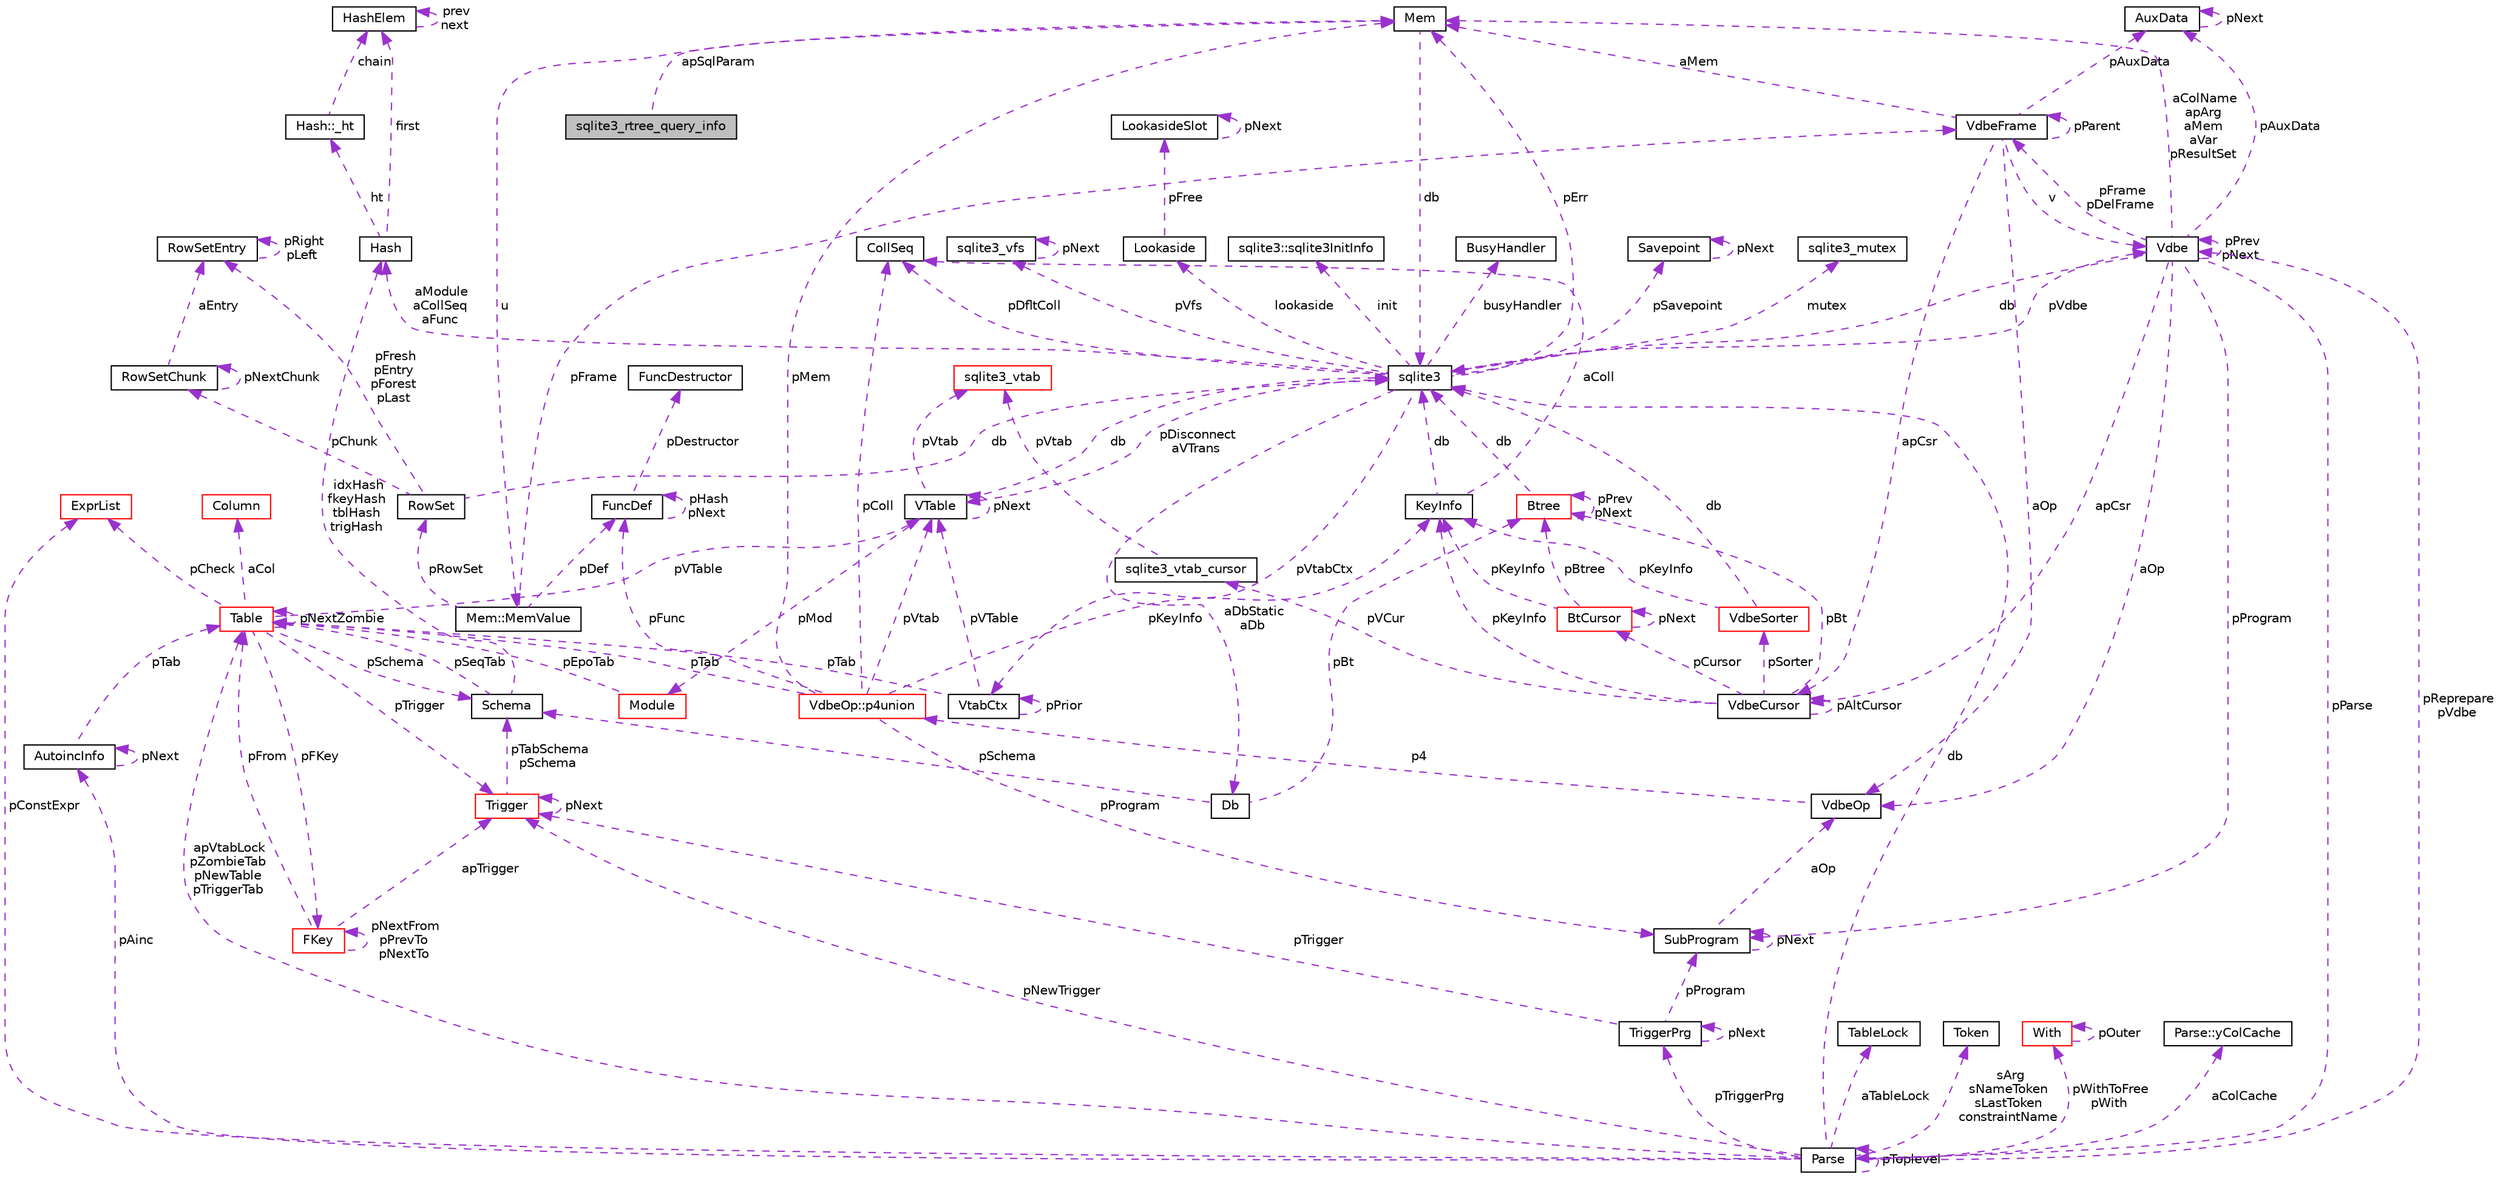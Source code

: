 digraph "sqlite3_rtree_query_info"
{
  edge [fontname="Helvetica",fontsize="10",labelfontname="Helvetica",labelfontsize="10"];
  node [fontname="Helvetica",fontsize="10",shape=record];
  Node1 [label="sqlite3_rtree_query_info",height=0.2,width=0.4,color="black", fillcolor="grey75", style="filled", fontcolor="black"];
  Node2 -> Node1 [dir="back",color="darkorchid3",fontsize="10",style="dashed",label=" apSqlParam" ,fontname="Helvetica"];
  Node2 [label="Mem",height=0.2,width=0.4,color="black", fillcolor="white", style="filled",URL="$structMem.html"];
  Node3 -> Node2 [dir="back",color="darkorchid3",fontsize="10",style="dashed",label=" u" ,fontname="Helvetica"];
  Node3 [label="Mem::MemValue",height=0.2,width=0.4,color="black", fillcolor="white", style="filled",URL="$unionMem_1_1MemValue.html"];
  Node4 -> Node3 [dir="back",color="darkorchid3",fontsize="10",style="dashed",label=" pFrame" ,fontname="Helvetica"];
  Node4 [label="VdbeFrame",height=0.2,width=0.4,color="black", fillcolor="white", style="filled",URL="$structVdbeFrame.html"];
  Node2 -> Node4 [dir="back",color="darkorchid3",fontsize="10",style="dashed",label=" aMem" ,fontname="Helvetica"];
  Node5 -> Node4 [dir="back",color="darkorchid3",fontsize="10",style="dashed",label=" v" ,fontname="Helvetica"];
  Node5 [label="Vdbe",height=0.2,width=0.4,color="black", fillcolor="white", style="filled",URL="$structVdbe.html"];
  Node2 -> Node5 [dir="back",color="darkorchid3",fontsize="10",style="dashed",label=" aColName\napArg\naMem\naVar\npResultSet" ,fontname="Helvetica"];
  Node5 -> Node5 [dir="back",color="darkorchid3",fontsize="10",style="dashed",label=" pPrev\npNext" ,fontname="Helvetica"];
  Node6 -> Node5 [dir="back",color="darkorchid3",fontsize="10",style="dashed",label=" db" ,fontname="Helvetica"];
  Node6 [label="sqlite3",height=0.2,width=0.4,color="black", fillcolor="white", style="filled",URL="$structsqlite3.html"];
  Node2 -> Node6 [dir="back",color="darkorchid3",fontsize="10",style="dashed",label=" pErr" ,fontname="Helvetica"];
  Node5 -> Node6 [dir="back",color="darkorchid3",fontsize="10",style="dashed",label=" pVdbe" ,fontname="Helvetica"];
  Node7 -> Node6 [dir="back",color="darkorchid3",fontsize="10",style="dashed",label=" pSavepoint" ,fontname="Helvetica"];
  Node7 [label="Savepoint",height=0.2,width=0.4,color="black", fillcolor="white", style="filled",URL="$structSavepoint.html"];
  Node7 -> Node7 [dir="back",color="darkorchid3",fontsize="10",style="dashed",label=" pNext" ,fontname="Helvetica"];
  Node8 -> Node6 [dir="back",color="darkorchid3",fontsize="10",style="dashed",label=" lookaside" ,fontname="Helvetica"];
  Node8 [label="Lookaside",height=0.2,width=0.4,color="black", fillcolor="white", style="filled",URL="$structLookaside.html"];
  Node9 -> Node8 [dir="back",color="darkorchid3",fontsize="10",style="dashed",label=" pFree" ,fontname="Helvetica"];
  Node9 [label="LookasideSlot",height=0.2,width=0.4,color="black", fillcolor="white", style="filled",URL="$structLookasideSlot.html"];
  Node9 -> Node9 [dir="back",color="darkorchid3",fontsize="10",style="dashed",label=" pNext" ,fontname="Helvetica"];
  Node10 -> Node6 [dir="back",color="darkorchid3",fontsize="10",style="dashed",label=" mutex" ,fontname="Helvetica"];
  Node10 [label="sqlite3_mutex",height=0.2,width=0.4,color="black", fillcolor="white", style="filled",URL="$structsqlite3__mutex.html"];
  Node11 -> Node6 [dir="back",color="darkorchid3",fontsize="10",style="dashed",label=" pVfs" ,fontname="Helvetica"];
  Node11 [label="sqlite3_vfs",height=0.2,width=0.4,color="black", fillcolor="white", style="filled",URL="$structsqlite3__vfs.html"];
  Node11 -> Node11 [dir="back",color="darkorchid3",fontsize="10",style="dashed",label=" pNext" ,fontname="Helvetica"];
  Node12 -> Node6 [dir="back",color="darkorchid3",fontsize="10",style="dashed",label=" init" ,fontname="Helvetica"];
  Node12 [label="sqlite3::sqlite3InitInfo",height=0.2,width=0.4,color="black", fillcolor="white", style="filled",URL="$structsqlite3_1_1sqlite3InitInfo.html"];
  Node13 -> Node6 [dir="back",color="darkorchid3",fontsize="10",style="dashed",label=" busyHandler" ,fontname="Helvetica"];
  Node13 [label="BusyHandler",height=0.2,width=0.4,color="black", fillcolor="white", style="filled",URL="$structBusyHandler.html"];
  Node14 -> Node6 [dir="back",color="darkorchid3",fontsize="10",style="dashed",label=" pVtabCtx" ,fontname="Helvetica"];
  Node14 [label="VtabCtx",height=0.2,width=0.4,color="black", fillcolor="white", style="filled",URL="$structVtabCtx.html"];
  Node14 -> Node14 [dir="back",color="darkorchid3",fontsize="10",style="dashed",label=" pPrior" ,fontname="Helvetica"];
  Node15 -> Node14 [dir="back",color="darkorchid3",fontsize="10",style="dashed",label=" pVTable" ,fontname="Helvetica"];
  Node15 [label="VTable",height=0.2,width=0.4,color="black", fillcolor="white", style="filled",URL="$structVTable.html"];
  Node6 -> Node15 [dir="back",color="darkorchid3",fontsize="10",style="dashed",label=" db" ,fontname="Helvetica"];
  Node15 -> Node15 [dir="back",color="darkorchid3",fontsize="10",style="dashed",label=" pNext" ,fontname="Helvetica"];
  Node16 -> Node15 [dir="back",color="darkorchid3",fontsize="10",style="dashed",label=" pMod" ,fontname="Helvetica"];
  Node16 [label="Module",height=0.2,width=0.4,color="red", fillcolor="white", style="filled",URL="$structModule.html"];
  Node17 -> Node16 [dir="back",color="darkorchid3",fontsize="10",style="dashed",label=" pEpoTab" ,fontname="Helvetica"];
  Node17 [label="Table",height=0.2,width=0.4,color="red", fillcolor="white", style="filled",URL="$structTable.html"];
  Node18 -> Node17 [dir="back",color="darkorchid3",fontsize="10",style="dashed",label=" pSchema" ,fontname="Helvetica"];
  Node18 [label="Schema",height=0.2,width=0.4,color="black", fillcolor="white", style="filled",URL="$structSchema.html"];
  Node17 -> Node18 [dir="back",color="darkorchid3",fontsize="10",style="dashed",label=" pSeqTab" ,fontname="Helvetica"];
  Node19 -> Node18 [dir="back",color="darkorchid3",fontsize="10",style="dashed",label=" idxHash\nfkeyHash\ntblHash\ntrigHash" ,fontname="Helvetica"];
  Node19 [label="Hash",height=0.2,width=0.4,color="black", fillcolor="white", style="filled",URL="$structHash.html"];
  Node20 -> Node19 [dir="back",color="darkorchid3",fontsize="10",style="dashed",label=" ht" ,fontname="Helvetica"];
  Node20 [label="Hash::_ht",height=0.2,width=0.4,color="black", fillcolor="white", style="filled",URL="$structHash_1_1__ht.html"];
  Node21 -> Node20 [dir="back",color="darkorchid3",fontsize="10",style="dashed",label=" chain" ,fontname="Helvetica"];
  Node21 [label="HashElem",height=0.2,width=0.4,color="black", fillcolor="white", style="filled",URL="$structHashElem.html"];
  Node21 -> Node21 [dir="back",color="darkorchid3",fontsize="10",style="dashed",label=" prev\nnext" ,fontname="Helvetica"];
  Node21 -> Node19 [dir="back",color="darkorchid3",fontsize="10",style="dashed",label=" first" ,fontname="Helvetica"];
  Node22 -> Node17 [dir="back",color="darkorchid3",fontsize="10",style="dashed",label=" aCol" ,fontname="Helvetica"];
  Node22 [label="Column",height=0.2,width=0.4,color="red", fillcolor="white", style="filled",URL="$structColumn.html"];
  Node23 -> Node17 [dir="back",color="darkorchid3",fontsize="10",style="dashed",label=" pFKey" ,fontname="Helvetica"];
  Node23 [label="FKey",height=0.2,width=0.4,color="red", fillcolor="white", style="filled",URL="$structFKey.html"];
  Node23 -> Node23 [dir="back",color="darkorchid3",fontsize="10",style="dashed",label=" pNextFrom\npPrevTo\npNextTo" ,fontname="Helvetica"];
  Node17 -> Node23 [dir="back",color="darkorchid3",fontsize="10",style="dashed",label=" pFrom" ,fontname="Helvetica"];
  Node24 -> Node23 [dir="back",color="darkorchid3",fontsize="10",style="dashed",label=" apTrigger" ,fontname="Helvetica"];
  Node24 [label="Trigger",height=0.2,width=0.4,color="red", fillcolor="white", style="filled",URL="$structTrigger.html"];
  Node18 -> Node24 [dir="back",color="darkorchid3",fontsize="10",style="dashed",label=" pTabSchema\npSchema" ,fontname="Helvetica"];
  Node24 -> Node24 [dir="back",color="darkorchid3",fontsize="10",style="dashed",label=" pNext" ,fontname="Helvetica"];
  Node15 -> Node17 [dir="back",color="darkorchid3",fontsize="10",style="dashed",label=" pVTable" ,fontname="Helvetica"];
  Node17 -> Node17 [dir="back",color="darkorchid3",fontsize="10",style="dashed",label=" pNextZombie" ,fontname="Helvetica"];
  Node24 -> Node17 [dir="back",color="darkorchid3",fontsize="10",style="dashed",label=" pTrigger" ,fontname="Helvetica"];
  Node25 -> Node17 [dir="back",color="darkorchid3",fontsize="10",style="dashed",label=" pCheck" ,fontname="Helvetica"];
  Node25 [label="ExprList",height=0.2,width=0.4,color="red", fillcolor="white", style="filled",URL="$structExprList.html"];
  Node26 -> Node15 [dir="back",color="darkorchid3",fontsize="10",style="dashed",label=" pVtab" ,fontname="Helvetica"];
  Node26 [label="sqlite3_vtab",height=0.2,width=0.4,color="red", fillcolor="white", style="filled",URL="$structsqlite3__vtab.html"];
  Node17 -> Node14 [dir="back",color="darkorchid3",fontsize="10",style="dashed",label=" pTab" ,fontname="Helvetica"];
  Node27 -> Node6 [dir="back",color="darkorchid3",fontsize="10",style="dashed",label=" pDfltColl" ,fontname="Helvetica"];
  Node27 [label="CollSeq",height=0.2,width=0.4,color="black", fillcolor="white", style="filled",URL="$structCollSeq.html"];
  Node15 -> Node6 [dir="back",color="darkorchid3",fontsize="10",style="dashed",label=" pDisconnect\naVTrans" ,fontname="Helvetica"];
  Node28 -> Node6 [dir="back",color="darkorchid3",fontsize="10",style="dashed",label=" aDbStatic\naDb" ,fontname="Helvetica"];
  Node28 [label="Db",height=0.2,width=0.4,color="black", fillcolor="white", style="filled",URL="$structDb.html"];
  Node18 -> Node28 [dir="back",color="darkorchid3",fontsize="10",style="dashed",label=" pSchema" ,fontname="Helvetica"];
  Node29 -> Node28 [dir="back",color="darkorchid3",fontsize="10",style="dashed",label=" pBt" ,fontname="Helvetica"];
  Node29 [label="Btree",height=0.2,width=0.4,color="red", fillcolor="white", style="filled",URL="$structBtree.html"];
  Node6 -> Node29 [dir="back",color="darkorchid3",fontsize="10",style="dashed",label=" db" ,fontname="Helvetica"];
  Node29 -> Node29 [dir="back",color="darkorchid3",fontsize="10",style="dashed",label=" pPrev\npNext" ,fontname="Helvetica"];
  Node19 -> Node6 [dir="back",color="darkorchid3",fontsize="10",style="dashed",label=" aModule\naCollSeq\naFunc" ,fontname="Helvetica"];
  Node4 -> Node5 [dir="back",color="darkorchid3",fontsize="10",style="dashed",label=" pFrame\npDelFrame" ,fontname="Helvetica"];
  Node30 -> Node5 [dir="back",color="darkorchid3",fontsize="10",style="dashed",label=" pAuxData" ,fontname="Helvetica"];
  Node30 [label="AuxData",height=0.2,width=0.4,color="black", fillcolor="white", style="filled",URL="$structAuxData.html"];
  Node30 -> Node30 [dir="back",color="darkorchid3",fontsize="10",style="dashed",label=" pNext" ,fontname="Helvetica"];
  Node31 -> Node5 [dir="back",color="darkorchid3",fontsize="10",style="dashed",label=" pProgram" ,fontname="Helvetica"];
  Node31 [label="SubProgram",height=0.2,width=0.4,color="black", fillcolor="white", style="filled",URL="$structSubProgram.html"];
  Node31 -> Node31 [dir="back",color="darkorchid3",fontsize="10",style="dashed",label=" pNext" ,fontname="Helvetica"];
  Node32 -> Node31 [dir="back",color="darkorchid3",fontsize="10",style="dashed",label=" aOp" ,fontname="Helvetica"];
  Node32 [label="VdbeOp",height=0.2,width=0.4,color="black", fillcolor="white", style="filled",URL="$structVdbeOp.html"];
  Node33 -> Node32 [dir="back",color="darkorchid3",fontsize="10",style="dashed",label=" p4" ,fontname="Helvetica"];
  Node33 [label="VdbeOp::p4union",height=0.2,width=0.4,color="red", fillcolor="white", style="filled",URL="$unionVdbeOp_1_1p4union.html"];
  Node2 -> Node33 [dir="back",color="darkorchid3",fontsize="10",style="dashed",label=" pMem" ,fontname="Helvetica"];
  Node27 -> Node33 [dir="back",color="darkorchid3",fontsize="10",style="dashed",label=" pColl" ,fontname="Helvetica"];
  Node15 -> Node33 [dir="back",color="darkorchid3",fontsize="10",style="dashed",label=" pVtab" ,fontname="Helvetica"];
  Node17 -> Node33 [dir="back",color="darkorchid3",fontsize="10",style="dashed",label=" pTab" ,fontname="Helvetica"];
  Node31 -> Node33 [dir="back",color="darkorchid3",fontsize="10",style="dashed",label=" pProgram" ,fontname="Helvetica"];
  Node34 -> Node33 [dir="back",color="darkorchid3",fontsize="10",style="dashed",label=" pKeyInfo" ,fontname="Helvetica"];
  Node34 [label="KeyInfo",height=0.2,width=0.4,color="black", fillcolor="white", style="filled",URL="$structKeyInfo.html"];
  Node6 -> Node34 [dir="back",color="darkorchid3",fontsize="10",style="dashed",label=" db" ,fontname="Helvetica"];
  Node27 -> Node34 [dir="back",color="darkorchid3",fontsize="10",style="dashed",label=" aColl" ,fontname="Helvetica"];
  Node35 -> Node33 [dir="back",color="darkorchid3",fontsize="10",style="dashed",label=" pFunc" ,fontname="Helvetica"];
  Node35 [label="FuncDef",height=0.2,width=0.4,color="black", fillcolor="white", style="filled",URL="$structFuncDef.html"];
  Node36 -> Node35 [dir="back",color="darkorchid3",fontsize="10",style="dashed",label=" pDestructor" ,fontname="Helvetica"];
  Node36 [label="FuncDestructor",height=0.2,width=0.4,color="black", fillcolor="white", style="filled",URL="$structFuncDestructor.html"];
  Node35 -> Node35 [dir="back",color="darkorchid3",fontsize="10",style="dashed",label=" pHash\npNext" ,fontname="Helvetica"];
  Node37 -> Node5 [dir="back",color="darkorchid3",fontsize="10",style="dashed",label=" apCsr" ,fontname="Helvetica"];
  Node37 [label="VdbeCursor",height=0.2,width=0.4,color="black", fillcolor="white", style="filled",URL="$structVdbeCursor.html"];
  Node38 -> Node37 [dir="back",color="darkorchid3",fontsize="10",style="dashed",label=" pCursor" ,fontname="Helvetica"];
  Node38 [label="BtCursor",height=0.2,width=0.4,color="red", fillcolor="white", style="filled",URL="$structBtCursor.html"];
  Node38 -> Node38 [dir="back",color="darkorchid3",fontsize="10",style="dashed",label=" pNext" ,fontname="Helvetica"];
  Node34 -> Node38 [dir="back",color="darkorchid3",fontsize="10",style="dashed",label=" pKeyInfo" ,fontname="Helvetica"];
  Node29 -> Node38 [dir="back",color="darkorchid3",fontsize="10",style="dashed",label=" pBtree" ,fontname="Helvetica"];
  Node39 -> Node37 [dir="back",color="darkorchid3",fontsize="10",style="dashed",label=" pVCur" ,fontname="Helvetica"];
  Node39 [label="sqlite3_vtab_cursor",height=0.2,width=0.4,color="black", fillcolor="white", style="filled",URL="$structsqlite3__vtab__cursor.html"];
  Node26 -> Node39 [dir="back",color="darkorchid3",fontsize="10",style="dashed",label=" pVtab" ,fontname="Helvetica"];
  Node37 -> Node37 [dir="back",color="darkorchid3",fontsize="10",style="dashed",label=" pAltCursor" ,fontname="Helvetica"];
  Node34 -> Node37 [dir="back",color="darkorchid3",fontsize="10",style="dashed",label=" pKeyInfo" ,fontname="Helvetica"];
  Node29 -> Node37 [dir="back",color="darkorchid3",fontsize="10",style="dashed",label=" pBt" ,fontname="Helvetica"];
  Node40 -> Node37 [dir="back",color="darkorchid3",fontsize="10",style="dashed",label=" pSorter" ,fontname="Helvetica"];
  Node40 [label="VdbeSorter",height=0.2,width=0.4,color="red", fillcolor="white", style="filled",URL="$structVdbeSorter.html"];
  Node6 -> Node40 [dir="back",color="darkorchid3",fontsize="10",style="dashed",label=" db" ,fontname="Helvetica"];
  Node34 -> Node40 [dir="back",color="darkorchid3",fontsize="10",style="dashed",label=" pKeyInfo" ,fontname="Helvetica"];
  Node41 -> Node5 [dir="back",color="darkorchid3",fontsize="10",style="dashed",label=" pParse" ,fontname="Helvetica"];
  Node41 [label="Parse",height=0.2,width=0.4,color="black", fillcolor="white", style="filled",URL="$structParse.html"];
  Node5 -> Node41 [dir="back",color="darkorchid3",fontsize="10",style="dashed",label=" pReprepare\npVdbe" ,fontname="Helvetica"];
  Node6 -> Node41 [dir="back",color="darkorchid3",fontsize="10",style="dashed",label=" db" ,fontname="Helvetica"];
  Node42 -> Node41 [dir="back",color="darkorchid3",fontsize="10",style="dashed",label=" aTableLock" ,fontname="Helvetica"];
  Node42 [label="TableLock",height=0.2,width=0.4,color="black", fillcolor="white", style="filled",URL="$structTableLock.html"];
  Node43 -> Node41 [dir="back",color="darkorchid3",fontsize="10",style="dashed",label=" sArg\nsNameToken\nsLastToken\nconstraintName" ,fontname="Helvetica"];
  Node43 [label="Token",height=0.2,width=0.4,color="black", fillcolor="white", style="filled",URL="$structToken.html"];
  Node44 -> Node41 [dir="back",color="darkorchid3",fontsize="10",style="dashed",label=" pWithToFree\npWith" ,fontname="Helvetica"];
  Node44 [label="With",height=0.2,width=0.4,color="red", fillcolor="white", style="filled",URL="$structWith.html"];
  Node44 -> Node44 [dir="back",color="darkorchid3",fontsize="10",style="dashed",label=" pOuter" ,fontname="Helvetica"];
  Node45 -> Node41 [dir="back",color="darkorchid3",fontsize="10",style="dashed",label=" aColCache" ,fontname="Helvetica"];
  Node45 [label="Parse::yColCache",height=0.2,width=0.4,color="black", fillcolor="white", style="filled",URL="$structParse_1_1yColCache.html"];
  Node17 -> Node41 [dir="back",color="darkorchid3",fontsize="10",style="dashed",label=" apVtabLock\npZombieTab\npNewTable\npTriggerTab" ,fontname="Helvetica"];
  Node24 -> Node41 [dir="back",color="darkorchid3",fontsize="10",style="dashed",label=" pNewTrigger" ,fontname="Helvetica"];
  Node46 -> Node41 [dir="back",color="darkorchid3",fontsize="10",style="dashed",label=" pTriggerPrg" ,fontname="Helvetica"];
  Node46 [label="TriggerPrg",height=0.2,width=0.4,color="black", fillcolor="white", style="filled",URL="$structTriggerPrg.html"];
  Node31 -> Node46 [dir="back",color="darkorchid3",fontsize="10",style="dashed",label=" pProgram" ,fontname="Helvetica"];
  Node24 -> Node46 [dir="back",color="darkorchid3",fontsize="10",style="dashed",label=" pTrigger" ,fontname="Helvetica"];
  Node46 -> Node46 [dir="back",color="darkorchid3",fontsize="10",style="dashed",label=" pNext" ,fontname="Helvetica"];
  Node47 -> Node41 [dir="back",color="darkorchid3",fontsize="10",style="dashed",label=" pAinc" ,fontname="Helvetica"];
  Node47 [label="AutoincInfo",height=0.2,width=0.4,color="black", fillcolor="white", style="filled",URL="$structAutoincInfo.html"];
  Node17 -> Node47 [dir="back",color="darkorchid3",fontsize="10",style="dashed",label=" pTab" ,fontname="Helvetica"];
  Node47 -> Node47 [dir="back",color="darkorchid3",fontsize="10",style="dashed",label=" pNext" ,fontname="Helvetica"];
  Node25 -> Node41 [dir="back",color="darkorchid3",fontsize="10",style="dashed",label=" pConstExpr" ,fontname="Helvetica"];
  Node41 -> Node41 [dir="back",color="darkorchid3",fontsize="10",style="dashed",label=" pToplevel" ,fontname="Helvetica"];
  Node32 -> Node5 [dir="back",color="darkorchid3",fontsize="10",style="dashed",label=" aOp" ,fontname="Helvetica"];
  Node4 -> Node4 [dir="back",color="darkorchid3",fontsize="10",style="dashed",label=" pParent" ,fontname="Helvetica"];
  Node30 -> Node4 [dir="back",color="darkorchid3",fontsize="10",style="dashed",label=" pAuxData" ,fontname="Helvetica"];
  Node37 -> Node4 [dir="back",color="darkorchid3",fontsize="10",style="dashed",label=" apCsr" ,fontname="Helvetica"];
  Node32 -> Node4 [dir="back",color="darkorchid3",fontsize="10",style="dashed",label=" aOp" ,fontname="Helvetica"];
  Node48 -> Node3 [dir="back",color="darkorchid3",fontsize="10",style="dashed",label=" pRowSet" ,fontname="Helvetica"];
  Node48 [label="RowSet",height=0.2,width=0.4,color="black", fillcolor="white", style="filled",URL="$structRowSet.html"];
  Node6 -> Node48 [dir="back",color="darkorchid3",fontsize="10",style="dashed",label=" db" ,fontname="Helvetica"];
  Node49 -> Node48 [dir="back",color="darkorchid3",fontsize="10",style="dashed",label=" pChunk" ,fontname="Helvetica"];
  Node49 [label="RowSetChunk",height=0.2,width=0.4,color="black", fillcolor="white", style="filled",URL="$structRowSetChunk.html"];
  Node49 -> Node49 [dir="back",color="darkorchid3",fontsize="10",style="dashed",label=" pNextChunk" ,fontname="Helvetica"];
  Node50 -> Node49 [dir="back",color="darkorchid3",fontsize="10",style="dashed",label=" aEntry" ,fontname="Helvetica"];
  Node50 [label="RowSetEntry",height=0.2,width=0.4,color="black", fillcolor="white", style="filled",URL="$structRowSetEntry.html"];
  Node50 -> Node50 [dir="back",color="darkorchid3",fontsize="10",style="dashed",label=" pRight\npLeft" ,fontname="Helvetica"];
  Node50 -> Node48 [dir="back",color="darkorchid3",fontsize="10",style="dashed",label=" pFresh\npEntry\npForest\npLast" ,fontname="Helvetica"];
  Node35 -> Node3 [dir="back",color="darkorchid3",fontsize="10",style="dashed",label=" pDef" ,fontname="Helvetica"];
  Node6 -> Node2 [dir="back",color="darkorchid3",fontsize="10",style="dashed",label=" db" ,fontname="Helvetica"];
}
